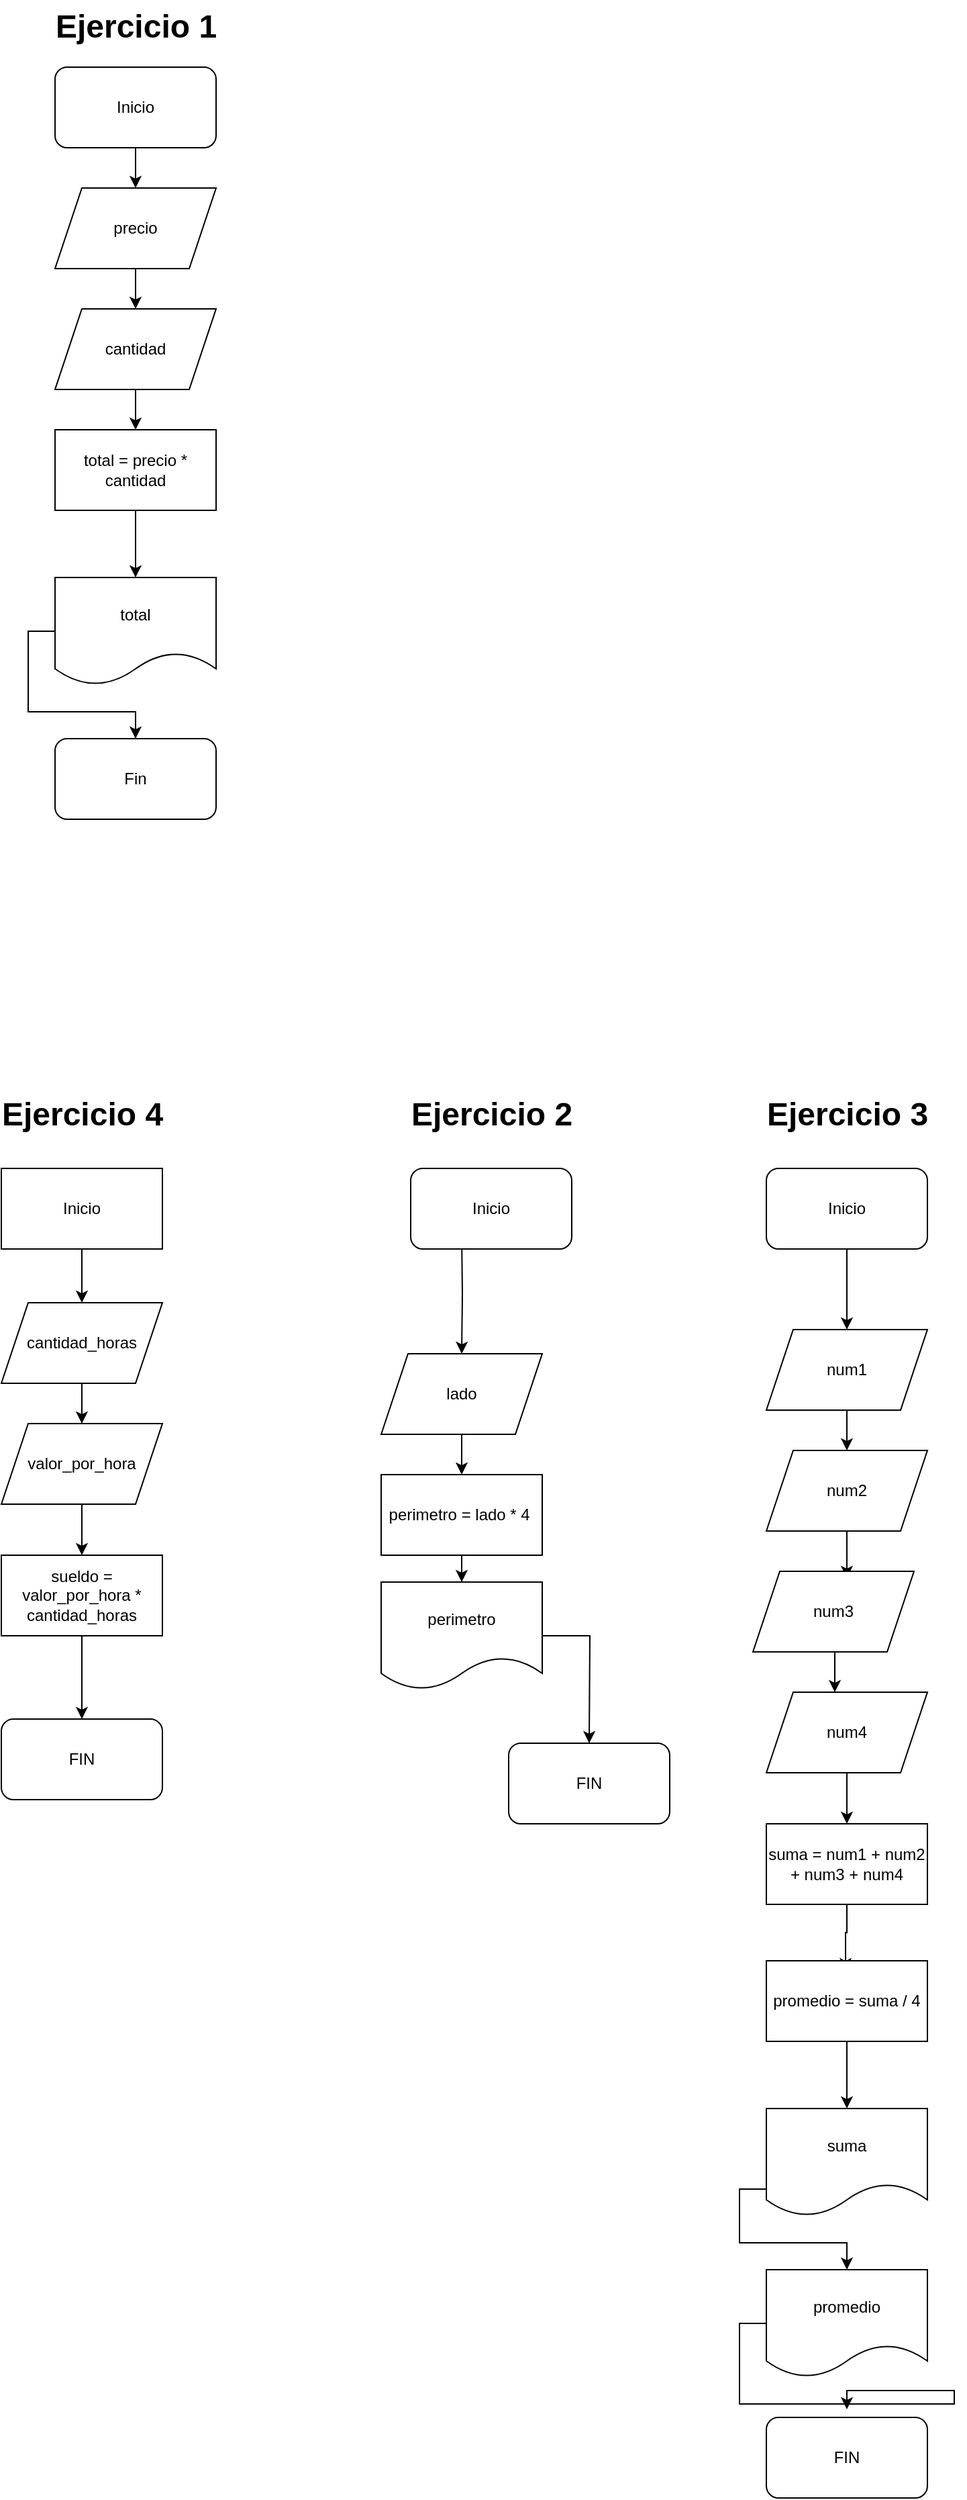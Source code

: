 <mxfile version="21.6.8" type="device">
  <diagram name="Page-1" id="e0lLGbBpj4ry3dMjkgm1">
    <mxGraphModel dx="1257" dy="1783" grid="1" gridSize="10" guides="1" tooltips="1" connect="1" arrows="1" fold="1" page="1" pageScale="1" pageWidth="850" pageHeight="1100" math="0" shadow="0">
      <root>
        <mxCell id="0" />
        <mxCell id="1" parent="0" />
        <mxCell id="4pM2lUkAMPQ87l_hyQ22-8" style="edgeStyle=orthogonalEdgeStyle;rounded=0;orthogonalLoop=1;jettySize=auto;html=1;exitX=0.5;exitY=1;exitDx=0;exitDy=0;" edge="1" parent="1" target="4pM2lUkAMPQ87l_hyQ22-3">
          <mxGeometry relative="1" as="geometry">
            <mxPoint x="403" y="68" as="sourcePoint" />
          </mxGeometry>
        </mxCell>
        <object label="Inicio" id="4pM2lUkAMPQ87l_hyQ22-1">
          <mxCell style="rounded=1;whiteSpace=wrap;html=1;fontFamily=Helvetica;" vertex="1" parent="1">
            <mxGeometry x="365" y="20" width="120" height="60" as="geometry" />
          </mxCell>
        </object>
        <mxCell id="4pM2lUkAMPQ87l_hyQ22-2" value="FIN" style="rounded=1;whiteSpace=wrap;html=1;" vertex="1" parent="1">
          <mxGeometry x="438" y="448" width="120" height="60" as="geometry" />
        </mxCell>
        <mxCell id="4pM2lUkAMPQ87l_hyQ22-9" style="edgeStyle=orthogonalEdgeStyle;rounded=0;orthogonalLoop=1;jettySize=auto;html=1;exitX=0.5;exitY=1;exitDx=0;exitDy=0;" edge="1" parent="1" source="4pM2lUkAMPQ87l_hyQ22-3" target="4pM2lUkAMPQ87l_hyQ22-5">
          <mxGeometry relative="1" as="geometry" />
        </mxCell>
        <mxCell id="4pM2lUkAMPQ87l_hyQ22-3" value="lado" style="shape=parallelogram;perimeter=parallelogramPerimeter;whiteSpace=wrap;html=1;fixedSize=1;" vertex="1" parent="1">
          <mxGeometry x="343" y="158" width="120" height="60" as="geometry" />
        </mxCell>
        <mxCell id="4pM2lUkAMPQ87l_hyQ22-11" style="edgeStyle=orthogonalEdgeStyle;rounded=0;orthogonalLoop=1;jettySize=auto;html=1;exitX=0.5;exitY=1;exitDx=0;exitDy=0;" edge="1" parent="1" source="4pM2lUkAMPQ87l_hyQ22-5" target="4pM2lUkAMPQ87l_hyQ22-6">
          <mxGeometry relative="1" as="geometry" />
        </mxCell>
        <mxCell id="4pM2lUkAMPQ87l_hyQ22-5" value="perimetro = lado * 4&amp;nbsp;" style="rounded=0;whiteSpace=wrap;html=1;" vertex="1" parent="1">
          <mxGeometry x="343" y="248" width="120" height="60" as="geometry" />
        </mxCell>
        <mxCell id="4pM2lUkAMPQ87l_hyQ22-15" style="edgeStyle=orthogonalEdgeStyle;rounded=0;orthogonalLoop=1;jettySize=auto;html=1;exitX=1;exitY=0.5;exitDx=0;exitDy=0;" edge="1" parent="1" source="4pM2lUkAMPQ87l_hyQ22-6">
          <mxGeometry relative="1" as="geometry">
            <mxPoint x="498" y="448" as="targetPoint" />
          </mxGeometry>
        </mxCell>
        <mxCell id="4pM2lUkAMPQ87l_hyQ22-6" value="perimetro" style="shape=document;whiteSpace=wrap;html=1;boundedLbl=1;" vertex="1" parent="1">
          <mxGeometry x="343" y="328" width="120" height="80" as="geometry" />
        </mxCell>
        <mxCell id="4pM2lUkAMPQ87l_hyQ22-18" style="edgeStyle=orthogonalEdgeStyle;rounded=0;orthogonalLoop=1;jettySize=auto;html=1;exitX=0.5;exitY=1;exitDx=0;exitDy=0;" edge="1" parent="1" source="4pM2lUkAMPQ87l_hyQ22-16">
          <mxGeometry relative="1" as="geometry">
            <mxPoint x="690" y="140" as="targetPoint" />
          </mxGeometry>
        </mxCell>
        <mxCell id="4pM2lUkAMPQ87l_hyQ22-16" value="Inicio" style="rounded=1;whiteSpace=wrap;html=1;" vertex="1" parent="1">
          <mxGeometry x="630" y="20" width="120" height="60" as="geometry" />
        </mxCell>
        <mxCell id="4pM2lUkAMPQ87l_hyQ22-24" style="edgeStyle=orthogonalEdgeStyle;rounded=0;orthogonalLoop=1;jettySize=auto;html=1;exitX=0.5;exitY=1;exitDx=0;exitDy=0;entryX=0.5;entryY=0;entryDx=0;entryDy=0;" edge="1" parent="1" source="4pM2lUkAMPQ87l_hyQ22-19" target="4pM2lUkAMPQ87l_hyQ22-20">
          <mxGeometry relative="1" as="geometry" />
        </mxCell>
        <mxCell id="4pM2lUkAMPQ87l_hyQ22-19" value="num1" style="shape=parallelogram;perimeter=parallelogramPerimeter;whiteSpace=wrap;html=1;fixedSize=1;" vertex="1" parent="1">
          <mxGeometry x="630" y="140" width="120" height="60" as="geometry" />
        </mxCell>
        <mxCell id="4pM2lUkAMPQ87l_hyQ22-23" style="edgeStyle=orthogonalEdgeStyle;rounded=0;orthogonalLoop=1;jettySize=auto;html=1;entryX=0.583;entryY=0.083;entryDx=0;entryDy=0;entryPerimeter=0;" edge="1" parent="1" source="4pM2lUkAMPQ87l_hyQ22-20" target="4pM2lUkAMPQ87l_hyQ22-22">
          <mxGeometry relative="1" as="geometry" />
        </mxCell>
        <mxCell id="4pM2lUkAMPQ87l_hyQ22-20" value="num2" style="shape=parallelogram;perimeter=parallelogramPerimeter;whiteSpace=wrap;html=1;fixedSize=1;" vertex="1" parent="1">
          <mxGeometry x="630" y="230" width="120" height="60" as="geometry" />
        </mxCell>
        <mxCell id="4pM2lUkAMPQ87l_hyQ22-32" style="edgeStyle=orthogonalEdgeStyle;rounded=0;orthogonalLoop=1;jettySize=auto;html=1;exitX=0.5;exitY=1;exitDx=0;exitDy=0;" edge="1" parent="1" source="4pM2lUkAMPQ87l_hyQ22-21" target="4pM2lUkAMPQ87l_hyQ22-27">
          <mxGeometry relative="1" as="geometry" />
        </mxCell>
        <mxCell id="4pM2lUkAMPQ87l_hyQ22-21" value="num4" style="shape=parallelogram;perimeter=parallelogramPerimeter;whiteSpace=wrap;html=1;fixedSize=1;" vertex="1" parent="1">
          <mxGeometry x="630" y="410" width="120" height="60" as="geometry" />
        </mxCell>
        <mxCell id="4pM2lUkAMPQ87l_hyQ22-25" style="edgeStyle=orthogonalEdgeStyle;rounded=0;orthogonalLoop=1;jettySize=auto;html=1;exitX=0.5;exitY=1;exitDx=0;exitDy=0;entryX=0.425;entryY=0;entryDx=0;entryDy=0;entryPerimeter=0;" edge="1" parent="1" source="4pM2lUkAMPQ87l_hyQ22-22" target="4pM2lUkAMPQ87l_hyQ22-21">
          <mxGeometry relative="1" as="geometry" />
        </mxCell>
        <mxCell id="4pM2lUkAMPQ87l_hyQ22-22" value="num3" style="shape=parallelogram;perimeter=parallelogramPerimeter;whiteSpace=wrap;html=1;fixedSize=1;" vertex="1" parent="1">
          <mxGeometry x="620" y="320" width="120" height="60" as="geometry" />
        </mxCell>
        <mxCell id="4pM2lUkAMPQ87l_hyQ22-33" style="edgeStyle=orthogonalEdgeStyle;rounded=0;orthogonalLoop=1;jettySize=auto;html=1;exitX=0.5;exitY=1;exitDx=0;exitDy=0;entryX=0.492;entryY=0.117;entryDx=0;entryDy=0;entryPerimeter=0;" edge="1" parent="1" source="4pM2lUkAMPQ87l_hyQ22-27" target="4pM2lUkAMPQ87l_hyQ22-28">
          <mxGeometry relative="1" as="geometry" />
        </mxCell>
        <mxCell id="4pM2lUkAMPQ87l_hyQ22-27" value="suma = num1 + num2 + num3 + num4" style="rounded=0;whiteSpace=wrap;html=1;" vertex="1" parent="1">
          <mxGeometry x="630" y="508" width="120" height="60" as="geometry" />
        </mxCell>
        <mxCell id="4pM2lUkAMPQ87l_hyQ22-34" style="edgeStyle=orthogonalEdgeStyle;rounded=0;orthogonalLoop=1;jettySize=auto;html=1;exitX=0.5;exitY=1;exitDx=0;exitDy=0;entryX=0.5;entryY=0;entryDx=0;entryDy=0;" edge="1" parent="1" source="4pM2lUkAMPQ87l_hyQ22-28" target="4pM2lUkAMPQ87l_hyQ22-29">
          <mxGeometry relative="1" as="geometry" />
        </mxCell>
        <mxCell id="4pM2lUkAMPQ87l_hyQ22-28" value="promedio = suma / 4" style="rounded=0;whiteSpace=wrap;html=1;" vertex="1" parent="1">
          <mxGeometry x="630" y="610" width="120" height="60" as="geometry" />
        </mxCell>
        <mxCell id="4pM2lUkAMPQ87l_hyQ22-35" style="edgeStyle=orthogonalEdgeStyle;rounded=0;orthogonalLoop=1;jettySize=auto;html=1;exitX=0;exitY=0.75;exitDx=0;exitDy=0;entryX=0.5;entryY=0;entryDx=0;entryDy=0;" edge="1" parent="1" source="4pM2lUkAMPQ87l_hyQ22-29" target="4pM2lUkAMPQ87l_hyQ22-31">
          <mxGeometry relative="1" as="geometry" />
        </mxCell>
        <mxCell id="4pM2lUkAMPQ87l_hyQ22-29" value="suma" style="shape=document;whiteSpace=wrap;html=1;boundedLbl=1;" vertex="1" parent="1">
          <mxGeometry x="630" y="720" width="120" height="80" as="geometry" />
        </mxCell>
        <mxCell id="4pM2lUkAMPQ87l_hyQ22-42" style="edgeStyle=orthogonalEdgeStyle;rounded=0;orthogonalLoop=1;jettySize=auto;html=1;exitX=0;exitY=0.5;exitDx=0;exitDy=0;entryX=0.5;entryY=-0.1;entryDx=0;entryDy=0;entryPerimeter=0;" edge="1" parent="1" source="4pM2lUkAMPQ87l_hyQ22-31" target="4pM2lUkAMPQ87l_hyQ22-41">
          <mxGeometry relative="1" as="geometry" />
        </mxCell>
        <mxCell id="4pM2lUkAMPQ87l_hyQ22-31" value="promedio" style="shape=document;whiteSpace=wrap;html=1;boundedLbl=1;" vertex="1" parent="1">
          <mxGeometry x="630" y="840" width="120" height="80" as="geometry" />
        </mxCell>
        <mxCell id="4pM2lUkAMPQ87l_hyQ22-45" style="edgeStyle=orthogonalEdgeStyle;rounded=0;orthogonalLoop=1;jettySize=auto;html=1;exitX=0.5;exitY=1;exitDx=0;exitDy=0;entryX=0.5;entryY=0;entryDx=0;entryDy=0;" edge="1" parent="1" source="4pM2lUkAMPQ87l_hyQ22-36" target="4pM2lUkAMPQ87l_hyQ22-38">
          <mxGeometry relative="1" as="geometry" />
        </mxCell>
        <mxCell id="4pM2lUkAMPQ87l_hyQ22-36" value="Inicio" style="rounded=0;whiteSpace=wrap;html=1;" vertex="1" parent="1">
          <mxGeometry x="60" y="20" width="120" height="60" as="geometry" />
        </mxCell>
        <mxCell id="4pM2lUkAMPQ87l_hyQ22-47" style="edgeStyle=orthogonalEdgeStyle;rounded=0;orthogonalLoop=1;jettySize=auto;html=1;exitX=0.5;exitY=1;exitDx=0;exitDy=0;entryX=0.5;entryY=0;entryDx=0;entryDy=0;" edge="1" parent="1" source="4pM2lUkAMPQ87l_hyQ22-37" target="4pM2lUkAMPQ87l_hyQ22-40">
          <mxGeometry relative="1" as="geometry" />
        </mxCell>
        <mxCell id="4pM2lUkAMPQ87l_hyQ22-37" value="valor_por_hora" style="shape=parallelogram;perimeter=parallelogramPerimeter;whiteSpace=wrap;html=1;fixedSize=1;" vertex="1" parent="1">
          <mxGeometry x="60" y="210" width="120" height="60" as="geometry" />
        </mxCell>
        <mxCell id="4pM2lUkAMPQ87l_hyQ22-46" style="edgeStyle=orthogonalEdgeStyle;rounded=0;orthogonalLoop=1;jettySize=auto;html=1;exitX=0.5;exitY=1;exitDx=0;exitDy=0;entryX=0.5;entryY=0;entryDx=0;entryDy=0;" edge="1" parent="1" source="4pM2lUkAMPQ87l_hyQ22-38" target="4pM2lUkAMPQ87l_hyQ22-37">
          <mxGeometry relative="1" as="geometry" />
        </mxCell>
        <mxCell id="4pM2lUkAMPQ87l_hyQ22-38" value="cantidad_horas" style="shape=parallelogram;perimeter=parallelogramPerimeter;whiteSpace=wrap;html=1;fixedSize=1;" vertex="1" parent="1">
          <mxGeometry x="60" y="120" width="120" height="60" as="geometry" />
        </mxCell>
        <mxCell id="4pM2lUkAMPQ87l_hyQ22-48" style="edgeStyle=orthogonalEdgeStyle;rounded=0;orthogonalLoop=1;jettySize=auto;html=1;exitX=0.5;exitY=1;exitDx=0;exitDy=0;entryX=0.5;entryY=0;entryDx=0;entryDy=0;" edge="1" parent="1" source="4pM2lUkAMPQ87l_hyQ22-40" target="4pM2lUkAMPQ87l_hyQ22-43">
          <mxGeometry relative="1" as="geometry" />
        </mxCell>
        <mxCell id="4pM2lUkAMPQ87l_hyQ22-40" value="sueldo = valor_por_hora * cantidad_horas" style="rounded=0;whiteSpace=wrap;html=1;" vertex="1" parent="1">
          <mxGeometry x="60" y="308" width="120" height="60" as="geometry" />
        </mxCell>
        <mxCell id="4pM2lUkAMPQ87l_hyQ22-41" value="FIN" style="rounded=1;whiteSpace=wrap;html=1;" vertex="1" parent="1">
          <mxGeometry x="630" y="950" width="120" height="60" as="geometry" />
        </mxCell>
        <mxCell id="4pM2lUkAMPQ87l_hyQ22-43" value="FIN" style="rounded=1;whiteSpace=wrap;html=1;" vertex="1" parent="1">
          <mxGeometry x="60" y="430" width="120" height="60" as="geometry" />
        </mxCell>
        <mxCell id="4pM2lUkAMPQ87l_hyQ22-49" value="Ejercicio 2" style="text;strokeColor=none;fillColor=none;html=1;fontSize=24;fontStyle=1;verticalAlign=middle;align=center;" vertex="1" parent="1">
          <mxGeometry x="375" y="-40" width="100" height="40" as="geometry" />
        </mxCell>
        <mxCell id="4pM2lUkAMPQ87l_hyQ22-50" value="Ejercicio 3" style="text;strokeColor=none;fillColor=none;html=1;fontSize=24;fontStyle=1;verticalAlign=middle;align=center;" vertex="1" parent="1">
          <mxGeometry x="640" y="-40" width="100" height="40" as="geometry" />
        </mxCell>
        <mxCell id="4pM2lUkAMPQ87l_hyQ22-51" value="Ejercicio 4" style="text;strokeColor=none;fillColor=none;html=1;fontSize=24;fontStyle=1;verticalAlign=middle;align=center;" vertex="1" parent="1">
          <mxGeometry x="70" y="-40" width="100" height="40" as="geometry" />
        </mxCell>
        <mxCell id="4pM2lUkAMPQ87l_hyQ22-58" style="edgeStyle=orthogonalEdgeStyle;rounded=0;orthogonalLoop=1;jettySize=auto;html=1;exitX=0.5;exitY=1;exitDx=0;exitDy=0;" edge="1" parent="1" source="4pM2lUkAMPQ87l_hyQ22-52" target="4pM2lUkAMPQ87l_hyQ22-54">
          <mxGeometry relative="1" as="geometry" />
        </mxCell>
        <mxCell id="4pM2lUkAMPQ87l_hyQ22-52" value="Inicio" style="rounded=1;whiteSpace=wrap;html=1;" vertex="1" parent="1">
          <mxGeometry x="100" y="-800" width="120" height="60" as="geometry" />
        </mxCell>
        <mxCell id="4pM2lUkAMPQ87l_hyQ22-60" style="edgeStyle=orthogonalEdgeStyle;rounded=0;orthogonalLoop=1;jettySize=auto;html=1;exitX=0.5;exitY=1;exitDx=0;exitDy=0;entryX=0.5;entryY=0;entryDx=0;entryDy=0;" edge="1" parent="1" source="4pM2lUkAMPQ87l_hyQ22-53" target="4pM2lUkAMPQ87l_hyQ22-55">
          <mxGeometry relative="1" as="geometry" />
        </mxCell>
        <mxCell id="4pM2lUkAMPQ87l_hyQ22-53" value="cantidad" style="shape=parallelogram;perimeter=parallelogramPerimeter;whiteSpace=wrap;html=1;fixedSize=1;" vertex="1" parent="1">
          <mxGeometry x="100" y="-620" width="120" height="60" as="geometry" />
        </mxCell>
        <mxCell id="4pM2lUkAMPQ87l_hyQ22-59" style="edgeStyle=orthogonalEdgeStyle;rounded=0;orthogonalLoop=1;jettySize=auto;html=1;exitX=0.5;exitY=1;exitDx=0;exitDy=0;entryX=0.5;entryY=0;entryDx=0;entryDy=0;" edge="1" parent="1" source="4pM2lUkAMPQ87l_hyQ22-54" target="4pM2lUkAMPQ87l_hyQ22-53">
          <mxGeometry relative="1" as="geometry" />
        </mxCell>
        <mxCell id="4pM2lUkAMPQ87l_hyQ22-54" value="precio" style="shape=parallelogram;perimeter=parallelogramPerimeter;whiteSpace=wrap;html=1;fixedSize=1;" vertex="1" parent="1">
          <mxGeometry x="100" y="-710" width="120" height="60" as="geometry" />
        </mxCell>
        <mxCell id="4pM2lUkAMPQ87l_hyQ22-61" style="edgeStyle=orthogonalEdgeStyle;rounded=0;orthogonalLoop=1;jettySize=auto;html=1;exitX=0.5;exitY=1;exitDx=0;exitDy=0;entryX=0.5;entryY=0;entryDx=0;entryDy=0;" edge="1" parent="1" source="4pM2lUkAMPQ87l_hyQ22-55" target="4pM2lUkAMPQ87l_hyQ22-56">
          <mxGeometry relative="1" as="geometry" />
        </mxCell>
        <mxCell id="4pM2lUkAMPQ87l_hyQ22-55" value="total = precio * cantidad" style="rounded=0;whiteSpace=wrap;html=1;" vertex="1" parent="1">
          <mxGeometry x="100" y="-530" width="120" height="60" as="geometry" />
        </mxCell>
        <mxCell id="4pM2lUkAMPQ87l_hyQ22-62" style="edgeStyle=orthogonalEdgeStyle;rounded=0;orthogonalLoop=1;jettySize=auto;html=1;exitX=0;exitY=0.5;exitDx=0;exitDy=0;entryX=0.5;entryY=0;entryDx=0;entryDy=0;" edge="1" parent="1" source="4pM2lUkAMPQ87l_hyQ22-56" target="4pM2lUkAMPQ87l_hyQ22-57">
          <mxGeometry relative="1" as="geometry" />
        </mxCell>
        <mxCell id="4pM2lUkAMPQ87l_hyQ22-56" value="total" style="shape=document;whiteSpace=wrap;html=1;boundedLbl=1;" vertex="1" parent="1">
          <mxGeometry x="100" y="-420" width="120" height="80" as="geometry" />
        </mxCell>
        <mxCell id="4pM2lUkAMPQ87l_hyQ22-57" value="Fin" style="rounded=1;whiteSpace=wrap;html=1;" vertex="1" parent="1">
          <mxGeometry x="100" y="-300" width="120" height="60" as="geometry" />
        </mxCell>
        <mxCell id="4pM2lUkAMPQ87l_hyQ22-63" value="Ejercicio 1" style="text;strokeColor=none;fillColor=none;html=1;fontSize=24;fontStyle=1;verticalAlign=middle;align=center;" vertex="1" parent="1">
          <mxGeometry x="110" y="-850" width="100" height="40" as="geometry" />
        </mxCell>
      </root>
    </mxGraphModel>
  </diagram>
</mxfile>
